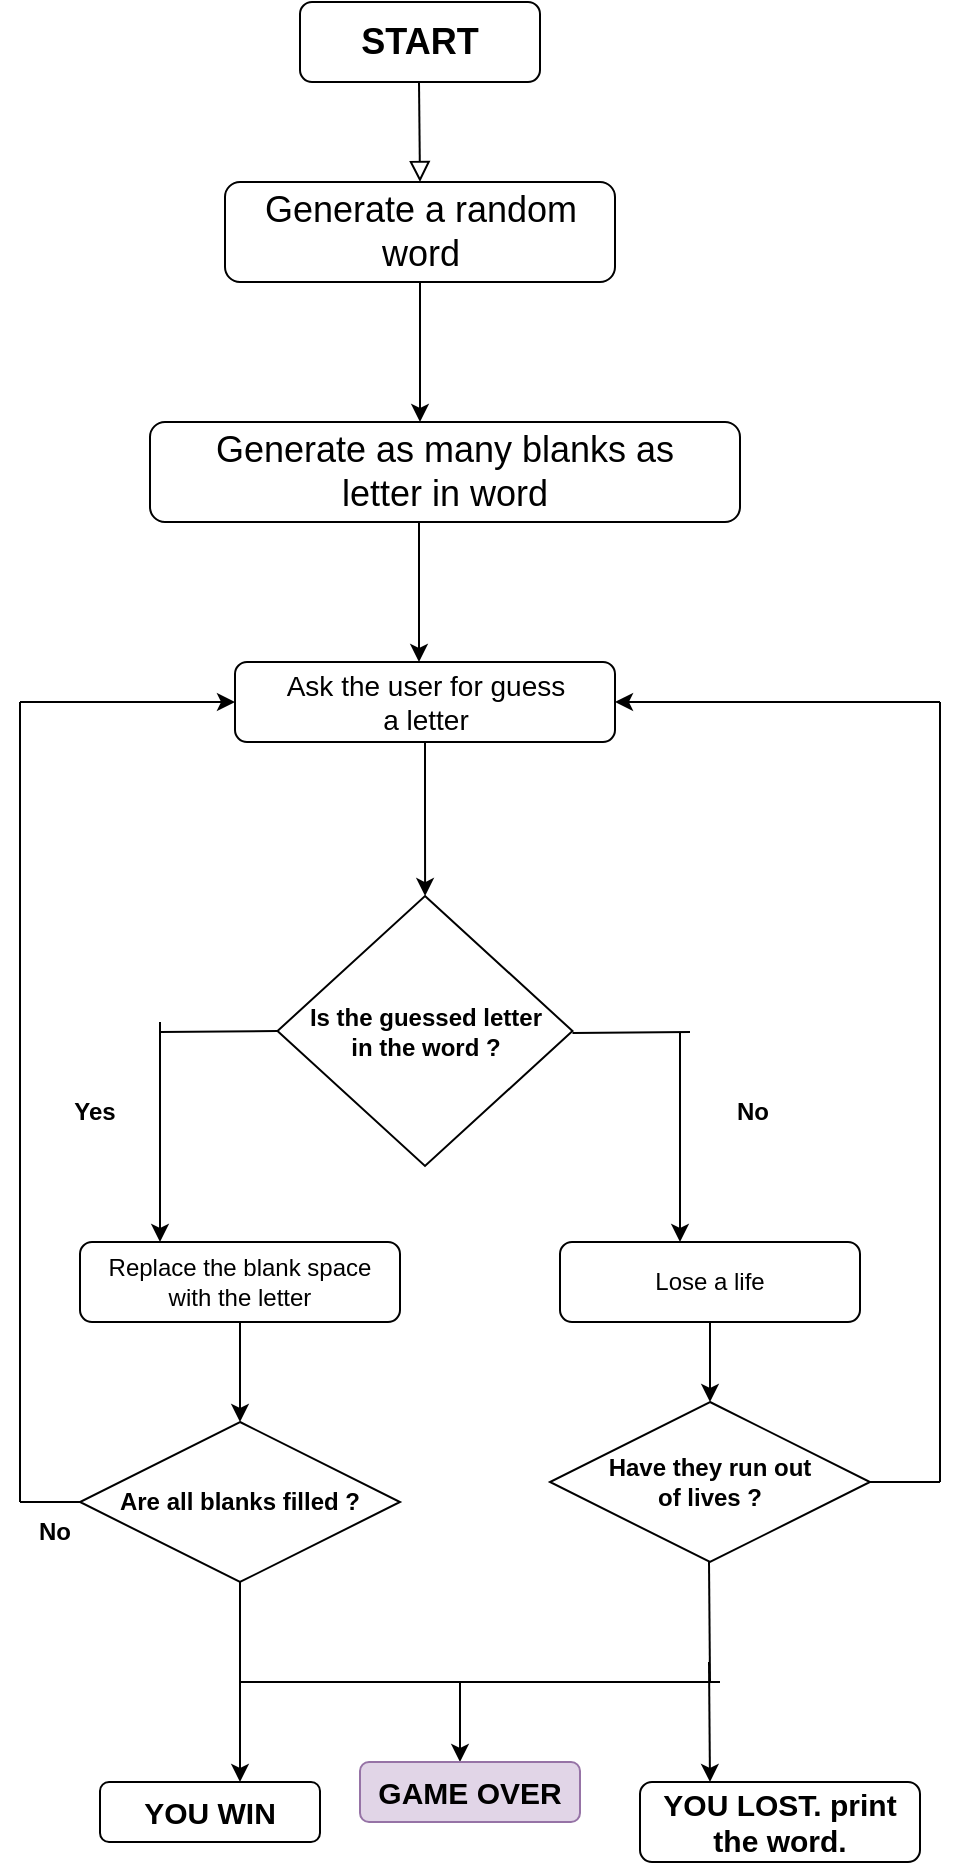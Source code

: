 <mxfile version="14.1.2" type="github">
  <diagram id="C5RBs43oDa-KdzZeNtuy" name="Page-1">
    <mxGraphModel dx="1038" dy="617" grid="1" gridSize="10" guides="1" tooltips="1" connect="1" arrows="1" fold="1" page="1" pageScale="1" pageWidth="827" pageHeight="1169" math="0" shadow="0">
      <root>
        <mxCell id="WIyWlLk6GJQsqaUBKTNV-0" />
        <mxCell id="WIyWlLk6GJQsqaUBKTNV-1" parent="WIyWlLk6GJQsqaUBKTNV-0" />
        <mxCell id="QOjyaEHm3OXW6is-EBzT-0" value="&lt;b&gt;&lt;font style=&quot;font-size: 18px&quot;&gt;START&lt;/font&gt;&lt;/b&gt;" style="rounded=1;whiteSpace=wrap;html=1;fontSize=12;glass=0;strokeWidth=1;shadow=0;" vertex="1" parent="WIyWlLk6GJQsqaUBKTNV-1">
          <mxGeometry x="328" y="60" width="120" height="40" as="geometry" />
        </mxCell>
        <mxCell id="QOjyaEHm3OXW6is-EBzT-1" value="" style="rounded=0;html=1;jettySize=auto;orthogonalLoop=1;fontSize=11;endArrow=block;endFill=0;endSize=8;strokeWidth=1;shadow=0;labelBackgroundColor=none;edgeStyle=orthogonalEdgeStyle;entryX=0.5;entryY=0;entryDx=0;entryDy=0;" edge="1" parent="WIyWlLk6GJQsqaUBKTNV-1" target="QOjyaEHm3OXW6is-EBzT-22">
          <mxGeometry relative="1" as="geometry">
            <mxPoint x="387.5" y="100" as="sourcePoint" />
            <mxPoint x="387.79" y="130" as="targetPoint" />
          </mxGeometry>
        </mxCell>
        <mxCell id="QOjyaEHm3OXW6is-EBzT-22" value="&lt;font style=&quot;font-size: 18px&quot;&gt;Generate a random word&lt;/font&gt;" style="rounded=1;whiteSpace=wrap;html=1;fillColor=none;" vertex="1" parent="WIyWlLk6GJQsqaUBKTNV-1">
          <mxGeometry x="290.5" y="150" width="195" height="50" as="geometry" />
        </mxCell>
        <mxCell id="QOjyaEHm3OXW6is-EBzT-27" value="" style="endArrow=classic;html=1;fontColor=#000000;exitX=0.5;exitY=1;exitDx=0;exitDy=0;" edge="1" parent="WIyWlLk6GJQsqaUBKTNV-1" source="QOjyaEHm3OXW6is-EBzT-22">
          <mxGeometry width="50" height="50" relative="1" as="geometry">
            <mxPoint x="378" y="250" as="sourcePoint" />
            <mxPoint x="388" y="270" as="targetPoint" />
          </mxGeometry>
        </mxCell>
        <mxCell id="QOjyaEHm3OXW6is-EBzT-28" value="&lt;font style=&quot;font-size: 18px&quot;&gt;Generate as many blanks as&lt;br&gt;letter in word&lt;br&gt;&lt;/font&gt;" style="rounded=1;whiteSpace=wrap;html=1;fillColor=none;" vertex="1" parent="WIyWlLk6GJQsqaUBKTNV-1">
          <mxGeometry x="253" y="270" width="295" height="50" as="geometry" />
        </mxCell>
        <mxCell id="QOjyaEHm3OXW6is-EBzT-29" value="" style="endArrow=classic;html=1;fontColor=#000000;exitX=0.5;exitY=1;exitDx=0;exitDy=0;" edge="1" parent="WIyWlLk6GJQsqaUBKTNV-1">
          <mxGeometry width="50" height="50" relative="1" as="geometry">
            <mxPoint x="387.5" y="320" as="sourcePoint" />
            <mxPoint x="387.5" y="390" as="targetPoint" />
          </mxGeometry>
        </mxCell>
        <mxCell id="QOjyaEHm3OXW6is-EBzT-33" value="" style="edgeStyle=orthogonalEdgeStyle;rounded=0;orthogonalLoop=1;jettySize=auto;html=1;fontColor=#000000;" edge="1" parent="WIyWlLk6GJQsqaUBKTNV-1" source="QOjyaEHm3OXW6is-EBzT-30" target="QOjyaEHm3OXW6is-EBzT-31">
          <mxGeometry relative="1" as="geometry" />
        </mxCell>
        <mxCell id="QOjyaEHm3OXW6is-EBzT-30" value="&lt;font style=&quot;font-size: 14px&quot;&gt;Ask the user for guess &lt;br&gt;a letter&lt;/font&gt;" style="rounded=1;whiteSpace=wrap;html=1;strokeColor=#000000;fillColor=none;fontColor=#000000;" vertex="1" parent="WIyWlLk6GJQsqaUBKTNV-1">
          <mxGeometry x="295.5" y="390" width="190" height="40" as="geometry" />
        </mxCell>
        <mxCell id="QOjyaEHm3OXW6is-EBzT-31" value="&lt;font style=&quot;font-size: 12px&quot;&gt;&lt;b&gt;Is the guessed letter&lt;br&gt;in the word ?&lt;/b&gt;&lt;/font&gt;" style="rhombus;whiteSpace=wrap;html=1;strokeColor=#000000;fillColor=none;fontColor=#000000;" vertex="1" parent="WIyWlLk6GJQsqaUBKTNV-1">
          <mxGeometry x="316.75" y="507" width="147.5" height="135" as="geometry" />
        </mxCell>
        <mxCell id="QOjyaEHm3OXW6is-EBzT-49" value="" style="edgeStyle=orthogonalEdgeStyle;rounded=0;orthogonalLoop=1;jettySize=auto;html=1;fontColor=#000000;" edge="1" parent="WIyWlLk6GJQsqaUBKTNV-1" source="QOjyaEHm3OXW6is-EBzT-34" target="QOjyaEHm3OXW6is-EBzT-47">
          <mxGeometry relative="1" as="geometry" />
        </mxCell>
        <mxCell id="QOjyaEHm3OXW6is-EBzT-34" value="Replace the blank space&lt;br&gt;with the letter" style="rounded=1;whiteSpace=wrap;html=1;strokeColor=#000000;fillColor=none;fontColor=#000000;" vertex="1" parent="WIyWlLk6GJQsqaUBKTNV-1">
          <mxGeometry x="218" y="680" width="160" height="40" as="geometry" />
        </mxCell>
        <mxCell id="QOjyaEHm3OXW6is-EBzT-50" value="" style="edgeStyle=orthogonalEdgeStyle;rounded=0;orthogonalLoop=1;jettySize=auto;html=1;fontColor=#000000;" edge="1" parent="WIyWlLk6GJQsqaUBKTNV-1" source="QOjyaEHm3OXW6is-EBzT-35" target="QOjyaEHm3OXW6is-EBzT-48">
          <mxGeometry relative="1" as="geometry" />
        </mxCell>
        <mxCell id="QOjyaEHm3OXW6is-EBzT-35" value="Lose a life" style="rounded=1;whiteSpace=wrap;html=1;strokeColor=#000000;fillColor=none;fontColor=#000000;" vertex="1" parent="WIyWlLk6GJQsqaUBKTNV-1">
          <mxGeometry x="458" y="680" width="150" height="40" as="geometry" />
        </mxCell>
        <mxCell id="QOjyaEHm3OXW6is-EBzT-38" value="" style="endArrow=none;html=1;fontColor=#000000;entryX=0;entryY=0.5;entryDx=0;entryDy=0;" edge="1" parent="WIyWlLk6GJQsqaUBKTNV-1" target="QOjyaEHm3OXW6is-EBzT-31">
          <mxGeometry width="50" height="50" relative="1" as="geometry">
            <mxPoint x="258" y="575" as="sourcePoint" />
            <mxPoint x="308" y="560" as="targetPoint" />
          </mxGeometry>
        </mxCell>
        <mxCell id="QOjyaEHm3OXW6is-EBzT-40" value="" style="endArrow=classic;html=1;fontColor=#000000;entryX=0.25;entryY=0;entryDx=0;entryDy=0;" edge="1" parent="WIyWlLk6GJQsqaUBKTNV-1" target="QOjyaEHm3OXW6is-EBzT-34">
          <mxGeometry width="50" height="50" relative="1" as="geometry">
            <mxPoint x="258" y="570" as="sourcePoint" />
            <mxPoint x="308" y="870" as="targetPoint" />
          </mxGeometry>
        </mxCell>
        <mxCell id="QOjyaEHm3OXW6is-EBzT-41" value="" style="endArrow=none;html=1;fontColor=#000000;entryX=0;entryY=0.5;entryDx=0;entryDy=0;" edge="1" parent="WIyWlLk6GJQsqaUBKTNV-1">
          <mxGeometry width="50" height="50" relative="1" as="geometry">
            <mxPoint x="464.25" y="575.5" as="sourcePoint" />
            <mxPoint x="523" y="575" as="targetPoint" />
          </mxGeometry>
        </mxCell>
        <mxCell id="QOjyaEHm3OXW6is-EBzT-42" value="" style="endArrow=classic;html=1;fontColor=#000000;" edge="1" parent="WIyWlLk6GJQsqaUBKTNV-1">
          <mxGeometry width="50" height="50" relative="1" as="geometry">
            <mxPoint x="518" y="575" as="sourcePoint" />
            <mxPoint x="518" y="680" as="targetPoint" />
          </mxGeometry>
        </mxCell>
        <mxCell id="QOjyaEHm3OXW6is-EBzT-43" value="&lt;b&gt;Yes&lt;/b&gt;" style="text;html=1;strokeColor=none;fillColor=none;align=center;verticalAlign=middle;whiteSpace=wrap;rounded=0;fontColor=#000000;" vertex="1" parent="WIyWlLk6GJQsqaUBKTNV-1">
          <mxGeometry x="198" y="600" width="55" height="30" as="geometry" />
        </mxCell>
        <mxCell id="QOjyaEHm3OXW6is-EBzT-44" value="&lt;b&gt;No&lt;/b&gt;" style="text;html=1;strokeColor=none;fillColor=none;align=center;verticalAlign=middle;whiteSpace=wrap;rounded=0;fontColor=#000000;" vertex="1" parent="WIyWlLk6GJQsqaUBKTNV-1">
          <mxGeometry x="526.5" y="600" width="55" height="30" as="geometry" />
        </mxCell>
        <mxCell id="QOjyaEHm3OXW6is-EBzT-47" value="&lt;b&gt;Are all blanks filled ?&lt;/b&gt;" style="rhombus;whiteSpace=wrap;html=1;strokeColor=#000000;fillColor=none;fontColor=#000000;" vertex="1" parent="WIyWlLk6GJQsqaUBKTNV-1">
          <mxGeometry x="218" y="770" width="160" height="80" as="geometry" />
        </mxCell>
        <mxCell id="QOjyaEHm3OXW6is-EBzT-48" value="&lt;b&gt;Have they run out&lt;br&gt;of lives ?&lt;br&gt;&lt;/b&gt;" style="rhombus;whiteSpace=wrap;html=1;strokeColor=#000000;fillColor=none;fontColor=#000000;" vertex="1" parent="WIyWlLk6GJQsqaUBKTNV-1">
          <mxGeometry x="453" y="760" width="160" height="80" as="geometry" />
        </mxCell>
        <mxCell id="QOjyaEHm3OXW6is-EBzT-51" value="" style="endArrow=none;html=1;fontColor=#000000;entryX=0;entryY=0.5;entryDx=0;entryDy=0;" edge="1" parent="WIyWlLk6GJQsqaUBKTNV-1" target="QOjyaEHm3OXW6is-EBzT-47">
          <mxGeometry width="50" height="50" relative="1" as="geometry">
            <mxPoint x="188" y="810" as="sourcePoint" />
            <mxPoint x="228" y="800" as="targetPoint" />
          </mxGeometry>
        </mxCell>
        <mxCell id="QOjyaEHm3OXW6is-EBzT-52" value="" style="endArrow=none;html=1;fontColor=#000000;" edge="1" parent="WIyWlLk6GJQsqaUBKTNV-1">
          <mxGeometry width="50" height="50" relative="1" as="geometry">
            <mxPoint x="188" y="810" as="sourcePoint" />
            <mxPoint x="188" y="410" as="targetPoint" />
          </mxGeometry>
        </mxCell>
        <mxCell id="QOjyaEHm3OXW6is-EBzT-53" value="" style="endArrow=classic;html=1;fontColor=#000000;entryX=0;entryY=0.5;entryDx=0;entryDy=0;" edge="1" parent="WIyWlLk6GJQsqaUBKTNV-1" target="QOjyaEHm3OXW6is-EBzT-30">
          <mxGeometry width="50" height="50" relative="1" as="geometry">
            <mxPoint x="188" y="410" as="sourcePoint" />
            <mxPoint x="268" y="410" as="targetPoint" />
          </mxGeometry>
        </mxCell>
        <mxCell id="QOjyaEHm3OXW6is-EBzT-54" value="" style="endArrow=none;html=1;fontColor=#000000;entryX=0.5;entryY=1;entryDx=0;entryDy=0;" edge="1" parent="WIyWlLk6GJQsqaUBKTNV-1" target="QOjyaEHm3OXW6is-EBzT-47">
          <mxGeometry width="50" height="50" relative="1" as="geometry">
            <mxPoint x="298" y="900" as="sourcePoint" />
            <mxPoint x="348" y="850" as="targetPoint" />
          </mxGeometry>
        </mxCell>
        <mxCell id="QOjyaEHm3OXW6is-EBzT-56" value="" style="endArrow=none;html=1;fontColor=#000000;entryX=0.5;entryY=1;entryDx=0;entryDy=0;" edge="1" parent="WIyWlLk6GJQsqaUBKTNV-1">
          <mxGeometry width="50" height="50" relative="1" as="geometry">
            <mxPoint x="533" y="900" as="sourcePoint" />
            <mxPoint x="532.5" y="840" as="targetPoint" />
          </mxGeometry>
        </mxCell>
        <mxCell id="QOjyaEHm3OXW6is-EBzT-57" value="" style="endArrow=none;html=1;fontColor=#000000;" edge="1" parent="WIyWlLk6GJQsqaUBKTNV-1">
          <mxGeometry width="50" height="50" relative="1" as="geometry">
            <mxPoint x="298" y="900" as="sourcePoint" />
            <mxPoint x="538" y="900" as="targetPoint" />
          </mxGeometry>
        </mxCell>
        <mxCell id="QOjyaEHm3OXW6is-EBzT-58" value="" style="endArrow=classic;html=1;fontColor=#000000;" edge="1" parent="WIyWlLk6GJQsqaUBKTNV-1">
          <mxGeometry width="50" height="50" relative="1" as="geometry">
            <mxPoint x="408" y="900" as="sourcePoint" />
            <mxPoint x="408" y="940" as="targetPoint" />
          </mxGeometry>
        </mxCell>
        <mxCell id="QOjyaEHm3OXW6is-EBzT-59" value="&lt;b&gt;&lt;font style=&quot;font-size: 15px&quot;&gt;GAME OVER&lt;/font&gt;&lt;/b&gt;" style="rounded=1;whiteSpace=wrap;html=1;strokeColor=#9673a6;fillColor=#e1d5e7;" vertex="1" parent="WIyWlLk6GJQsqaUBKTNV-1">
          <mxGeometry x="358" y="940" width="110" height="30" as="geometry" />
        </mxCell>
        <mxCell id="QOjyaEHm3OXW6is-EBzT-60" value="" style="endArrow=classic;html=1;fontColor=#000000;" edge="1" parent="WIyWlLk6GJQsqaUBKTNV-1">
          <mxGeometry width="50" height="50" relative="1" as="geometry">
            <mxPoint x="298" y="900" as="sourcePoint" />
            <mxPoint x="298" y="950" as="targetPoint" />
          </mxGeometry>
        </mxCell>
        <mxCell id="QOjyaEHm3OXW6is-EBzT-61" value="" style="endArrow=classic;html=1;fontColor=#000000;entryX=0.25;entryY=0;entryDx=0;entryDy=0;" edge="1" parent="WIyWlLk6GJQsqaUBKTNV-1" target="QOjyaEHm3OXW6is-EBzT-63">
          <mxGeometry width="50" height="50" relative="1" as="geometry">
            <mxPoint x="532.5" y="890" as="sourcePoint" />
            <mxPoint x="532.5" y="940" as="targetPoint" />
          </mxGeometry>
        </mxCell>
        <mxCell id="QOjyaEHm3OXW6is-EBzT-62" value="&lt;b&gt;&lt;font style=&quot;font-size: 15px&quot;&gt;YOU WIN&lt;/font&gt;&lt;/b&gt;&lt;span style=&quot;color: rgba(0 , 0 , 0 , 0) ; font-family: monospace ; font-size: 0px&quot;&gt;%3CmxGraphModel%3E%3Croot%3E%3CmxCell%20id%3D%220%22%2F%3E%3CmxCell%20id%3D%221%22%20parent%3D%220%22%2F%3E%3CmxCell%20id%3D%222%22%20value%3D%22%26lt%3Bb%26gt%3B%26lt%3Bfont%20style%3D%26quot%3Bfont-size%3A%2015px%26quot%3B%26gt%3BGAME%20OVER%26lt%3B%2Ffont%26gt%3B%26lt%3B%2Fb%26gt%3B%22%20style%3D%22rounded%3D1%3BwhiteSpace%3Dwrap%3Bhtml%3D1%3BstrokeColor%3D%23000000%3BfillColor%3Dnone%3BfontColor%3D%23000000%3B%22%20vertex%3D%221%22%20parent%3D%221%22%3E%3CmxGeometry%20x%3D%22190%22%20y%3D%22950%22%20width%3D%22110%22%20height%3D%2230%22%20as%3D%22geometry%22%2F%3E%3C%2FmxCell%3E%3C%2Froot%3E%3C%2FmxGraphModel%3E&lt;/span&gt;" style="rounded=1;whiteSpace=wrap;html=1;strokeColor=#000000;fillColor=none;fontColor=#000000;" vertex="1" parent="WIyWlLk6GJQsqaUBKTNV-1">
          <mxGeometry x="228" y="950" width="110" height="30" as="geometry" />
        </mxCell>
        <mxCell id="QOjyaEHm3OXW6is-EBzT-63" value="&lt;span style=&quot;font-size: 15px&quot;&gt;&lt;b&gt;YOU LOST. print&lt;br&gt;the word.&lt;br&gt;&lt;/b&gt;&lt;/span&gt;" style="rounded=1;whiteSpace=wrap;html=1;strokeColor=#000000;fillColor=none;fontColor=#000000;" vertex="1" parent="WIyWlLk6GJQsqaUBKTNV-1">
          <mxGeometry x="498" y="950" width="140" height="40" as="geometry" />
        </mxCell>
        <mxCell id="QOjyaEHm3OXW6is-EBzT-64" value="&lt;b&gt;No&lt;/b&gt;" style="text;html=1;strokeColor=none;fillColor=none;align=center;verticalAlign=middle;whiteSpace=wrap;rounded=0;fontColor=#000000;" vertex="1" parent="WIyWlLk6GJQsqaUBKTNV-1">
          <mxGeometry x="178" y="810" width="55" height="30" as="geometry" />
        </mxCell>
        <mxCell id="QOjyaEHm3OXW6is-EBzT-65" value="" style="endArrow=none;html=1;fontColor=#000000;" edge="1" parent="WIyWlLk6GJQsqaUBKTNV-1">
          <mxGeometry width="50" height="50" relative="1" as="geometry">
            <mxPoint x="648" y="800" as="sourcePoint" />
            <mxPoint x="648" y="410" as="targetPoint" />
          </mxGeometry>
        </mxCell>
        <mxCell id="QOjyaEHm3OXW6is-EBzT-66" value="" style="endArrow=classic;html=1;fontColor=#000000;entryX=1;entryY=0.5;entryDx=0;entryDy=0;" edge="1" parent="WIyWlLk6GJQsqaUBKTNV-1" target="QOjyaEHm3OXW6is-EBzT-30">
          <mxGeometry width="50" height="50" relative="1" as="geometry">
            <mxPoint x="648" y="410" as="sourcePoint" />
            <mxPoint x="621.75" y="409.5" as="targetPoint" />
          </mxGeometry>
        </mxCell>
        <mxCell id="QOjyaEHm3OXW6is-EBzT-67" value="" style="endArrow=none;html=1;fontColor=#000000;" edge="1" parent="WIyWlLk6GJQsqaUBKTNV-1" source="QOjyaEHm3OXW6is-EBzT-48">
          <mxGeometry width="50" height="50" relative="1" as="geometry">
            <mxPoint x="613" y="850" as="sourcePoint" />
            <mxPoint x="648" y="800" as="targetPoint" />
          </mxGeometry>
        </mxCell>
      </root>
    </mxGraphModel>
  </diagram>
</mxfile>
